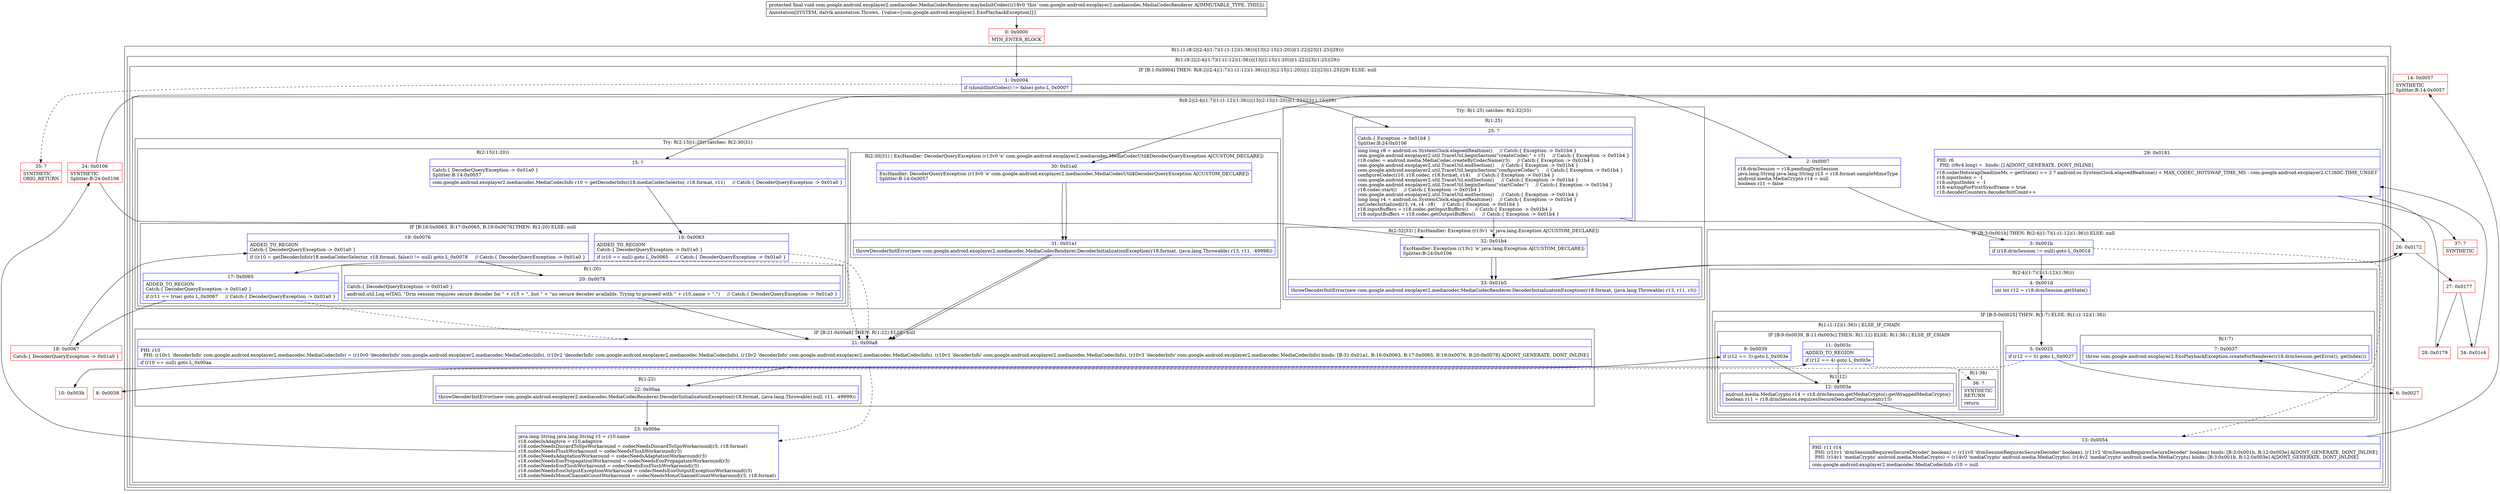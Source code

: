 digraph "CFG forcom.google.android.exoplayer2.mediacodec.MediaCodecRenderer.maybeInitCodec()V" {
subgraph cluster_Region_1081208122 {
label = "R(1:(1:(8:2|(2:4|(1:7)(1:(1:12)(1:36)))|13|(2:15|(1:20))|(1:22)|23|(1:25)|29)))";
node [shape=record,color=blue];
subgraph cluster_Region_1870257493 {
label = "R(1:(8:2|(2:4|(1:7)(1:(1:12)(1:36)))|13|(2:15|(1:20))|(1:22)|23|(1:25)|29))";
node [shape=record,color=blue];
subgraph cluster_IfRegion_1525160840 {
label = "IF [B:1:0x0004] THEN: R(8:2|(2:4|(1:7)(1:(1:12)(1:36)))|13|(2:15|(1:20))|(1:22)|23|(1:25)|29) ELSE: null";
node [shape=record,color=blue];
Node_1 [shape=record,label="{1\:\ 0x0004|if (shouldInitCodec() != false) goto L_0x0007\l}"];
subgraph cluster_Region_47426195 {
label = "R(8:2|(2:4|(1:7)(1:(1:12)(1:36)))|13|(2:15|(1:20))|(1:22)|23|(1:25)|29)";
node [shape=record,color=blue];
Node_2 [shape=record,label="{2\:\ 0x0007|r18.drmSession = r18.pendingDrmSession\ljava.lang.String java.lang.String r15 = r18.format.sampleMimeType\landroid.media.MediaCrypto r14 = null\lboolean r11 = false\l}"];
subgraph cluster_IfRegion_1532926920 {
label = "IF [B:3:0x001b] THEN: R(2:4|(1:7)(1:(1:12)(1:36))) ELSE: null";
node [shape=record,color=blue];
Node_3 [shape=record,label="{3\:\ 0x001b|if (r18.drmSession != null) goto L_0x001d\l}"];
subgraph cluster_Region_480909286 {
label = "R(2:4|(1:7)(1:(1:12)(1:36)))";
node [shape=record,color=blue];
Node_4 [shape=record,label="{4\:\ 0x001d|int int r12 = r18.drmSession.getState()\l}"];
subgraph cluster_IfRegion_10028464 {
label = "IF [B:5:0x0025] THEN: R(1:7) ELSE: R(1:(1:12)(1:36))";
node [shape=record,color=blue];
Node_5 [shape=record,label="{5\:\ 0x0025|if (r12 == 0) goto L_0x0027\l}"];
subgraph cluster_Region_344565156 {
label = "R(1:7)";
node [shape=record,color=blue];
Node_7 [shape=record,label="{7\:\ 0x0037|throw com.google.android.exoplayer2.ExoPlaybackException.createForRenderer(r18.drmSession.getError(), getIndex())\l}"];
}
subgraph cluster_Region_901464341 {
label = "R(1:(1:12)(1:36)) | ELSE_IF_CHAIN\l";
node [shape=record,color=blue];
subgraph cluster_IfRegion_1479313341 {
label = "IF [B:9:0x0039, B:11:0x003c] THEN: R(1:12) ELSE: R(1:36) | ELSE_IF_CHAIN\l";
node [shape=record,color=blue];
Node_9 [shape=record,label="{9\:\ 0x0039|if (r12 == 3) goto L_0x003e\l}"];
Node_11 [shape=record,label="{11\:\ 0x003c|ADDED_TO_REGION\l|if (r12 == 4) goto L_0x003e\l}"];
subgraph cluster_Region_22540912 {
label = "R(1:12)";
node [shape=record,color=blue];
Node_12 [shape=record,label="{12\:\ 0x003e|android.media.MediaCrypto r14 = r18.drmSession.getMediaCrypto().getWrappedMediaCrypto()\lboolean r11 = r18.drmSession.requiresSecureDecoderComponent(r15)\l}"];
}
subgraph cluster_Region_798308465 {
label = "R(1:36)";
node [shape=record,color=blue];
Node_36 [shape=record,label="{36\:\ ?|SYNTHETIC\lRETURN\l|return\l}"];
}
}
}
}
}
}
Node_13 [shape=record,label="{13\:\ 0x0054|PHI: r11 r14 \l  PHI: (r11v1 'drmSessionRequiresSecureDecoder' boolean) = (r11v0 'drmSessionRequiresSecureDecoder' boolean), (r11v2 'drmSessionRequiresSecureDecoder' boolean) binds: [B:3:0x001b, B:12:0x003e] A[DONT_GENERATE, DONT_INLINE]\l  PHI: (r14v1 'mediaCrypto' android.media.MediaCrypto) = (r14v0 'mediaCrypto' android.media.MediaCrypto), (r14v2 'mediaCrypto' android.media.MediaCrypto) binds: [B:3:0x001b, B:12:0x003e] A[DONT_GENERATE, DONT_INLINE]\l|com.google.android.exoplayer2.mediacodec.MediaCodecInfo r10 = null\l}"];
subgraph cluster_TryCatchRegion_3831440 {
label = "Try: R(2:15|(1:20)) catches: R(2:30|31)";
node [shape=record,color=blue];
subgraph cluster_Region_626426286 {
label = "R(2:15|(1:20))";
node [shape=record,color=blue];
Node_15 [shape=record,label="{15\:\ ?|Catch:\{ DecoderQueryException \-\> 0x01a0 \}\lSplitter:B:14:0x0057\l|com.google.android.exoplayer2.mediacodec.MediaCodecInfo r10 = getDecoderInfo(r18.mediaCodecSelector, r18.format, r11)     \/\/ Catch:\{ DecoderQueryException \-\> 0x01a0 \}\l}"];
subgraph cluster_IfRegion_464270086 {
label = "IF [B:16:0x0063, B:17:0x0065, B:19:0x0076] THEN: R(1:20) ELSE: null";
node [shape=record,color=blue];
Node_16 [shape=record,label="{16\:\ 0x0063|ADDED_TO_REGION\lCatch:\{ DecoderQueryException \-\> 0x01a0 \}\l|if (r10 == null) goto L_0x0065     \/\/ Catch:\{ DecoderQueryException \-\> 0x01a0 \}\l}"];
Node_17 [shape=record,label="{17\:\ 0x0065|ADDED_TO_REGION\lCatch:\{ DecoderQueryException \-\> 0x01a0 \}\l|if (r11 == true) goto L_0x0067     \/\/ Catch:\{ DecoderQueryException \-\> 0x01a0 \}\l}"];
Node_19 [shape=record,label="{19\:\ 0x0076|ADDED_TO_REGION\lCatch:\{ DecoderQueryException \-\> 0x01a0 \}\l|if ((r10 = getDecoderInfo(r18.mediaCodecSelector, r18.format, false)) != null) goto L_0x0078     \/\/ Catch:\{ DecoderQueryException \-\> 0x01a0 \}\l}"];
subgraph cluster_Region_1022806777 {
label = "R(1:20)";
node [shape=record,color=blue];
Node_20 [shape=record,label="{20\:\ 0x0078|Catch:\{ DecoderQueryException \-\> 0x01a0 \}\l|android.util.Log.w(TAG, \"Drm session requires secure decoder for \" + r15 + \", but \" + \"no secure decoder available. Trying to proceed with \" + r10.name + \".\")     \/\/ Catch:\{ DecoderQueryException \-\> 0x01a0 \}\l}"];
}
}
}
subgraph cluster_Region_285709192 {
label = "R(2:30|31) | ExcHandler: DecoderQueryException (r13v0 'e' com.google.android.exoplayer2.mediacodec.MediaCodecUtil$DecoderQueryException A[CUSTOM_DECLARE])\l";
node [shape=record,color=blue];
Node_30 [shape=record,label="{30\:\ 0x01a0|ExcHandler: DecoderQueryException (r13v0 'e' com.google.android.exoplayer2.mediacodec.MediaCodecUtil$DecoderQueryException A[CUSTOM_DECLARE])\lSplitter:B:14:0x0057\l}"];
Node_31 [shape=record,label="{31\:\ 0x01a1|throwDecoderInitError(new com.google.android.exoplayer2.mediacodec.MediaCodecRenderer.DecoderInitializationException(r18.format, (java.lang.Throwable) r13, r11, \-49998))\l}"];
}
}
subgraph cluster_IfRegion_823941534 {
label = "IF [B:21:0x00a8] THEN: R(1:22) ELSE: null";
node [shape=record,color=blue];
Node_21 [shape=record,label="{21\:\ 0x00a8|PHI: r10 \l  PHI: (r10v1 'decoderInfo' com.google.android.exoplayer2.mediacodec.MediaCodecInfo) = (r10v0 'decoderInfo' com.google.android.exoplayer2.mediacodec.MediaCodecInfo), (r10v2 'decoderInfo' com.google.android.exoplayer2.mediacodec.MediaCodecInfo), (r10v2 'decoderInfo' com.google.android.exoplayer2.mediacodec.MediaCodecInfo), (r10v3 'decoderInfo' com.google.android.exoplayer2.mediacodec.MediaCodecInfo), (r10v3 'decoderInfo' com.google.android.exoplayer2.mediacodec.MediaCodecInfo) binds: [B:31:0x01a1, B:16:0x0063, B:17:0x0065, B:19:0x0076, B:20:0x0078] A[DONT_GENERATE, DONT_INLINE]\l|if (r10 == null) goto L_0x00aa\l}"];
subgraph cluster_Region_1519965949 {
label = "R(1:22)";
node [shape=record,color=blue];
Node_22 [shape=record,label="{22\:\ 0x00aa|throwDecoderInitError(new com.google.android.exoplayer2.mediacodec.MediaCodecRenderer.DecoderInitializationException(r18.format, (java.lang.Throwable) null, r11, \-49999))\l}"];
}
}
Node_23 [shape=record,label="{23\:\ 0x00be|java.lang.String java.lang.String r3 = r10.name\lr18.codecIsAdaptive = r10.adaptive\lr18.codecNeedsDiscardToSpsWorkaround = codecNeedsDiscardToSpsWorkaround(r3, r18.format)\lr18.codecNeedsFlushWorkaround = codecNeedsFlushWorkaround(r3)\lr18.codecNeedsAdaptationWorkaround = codecNeedsAdaptationWorkaround(r3)\lr18.codecNeedsEosPropagationWorkaround = codecNeedsEosPropagationWorkaround(r3)\lr18.codecNeedsEosFlushWorkaround = codecNeedsEosFlushWorkaround(r3)\lr18.codecNeedsEosOutputExceptionWorkaround = codecNeedsEosOutputExceptionWorkaround(r3)\lr18.codecNeedsMonoChannelCountWorkaround = codecNeedsMonoChannelCountWorkaround(r3, r18.format)\l}"];
subgraph cluster_TryCatchRegion_1506232246 {
label = "Try: R(1:25) catches: R(2:32|33)";
node [shape=record,color=blue];
subgraph cluster_Region_978199366 {
label = "R(1:25)";
node [shape=record,color=blue];
Node_25 [shape=record,label="{25\:\ ?|Catch:\{ Exception \-\> 0x01b4 \}\lSplitter:B:24:0x0106\l|long long r8 = android.os.SystemClock.elapsedRealtime()     \/\/ Catch:\{ Exception \-\> 0x01b4 \}\lcom.google.android.exoplayer2.util.TraceUtil.beginSection(\"createCodec:\" + r3)     \/\/ Catch:\{ Exception \-\> 0x01b4 \}\lr18.codec = android.media.MediaCodec.createByCodecName(r3)     \/\/ Catch:\{ Exception \-\> 0x01b4 \}\lcom.google.android.exoplayer2.util.TraceUtil.endSection()     \/\/ Catch:\{ Exception \-\> 0x01b4 \}\lcom.google.android.exoplayer2.util.TraceUtil.beginSection(\"configureCodec\")     \/\/ Catch:\{ Exception \-\> 0x01b4 \}\lconfigureCodec(r10, r18.codec, r18.format, r14)     \/\/ Catch:\{ Exception \-\> 0x01b4 \}\lcom.google.android.exoplayer2.util.TraceUtil.endSection()     \/\/ Catch:\{ Exception \-\> 0x01b4 \}\lcom.google.android.exoplayer2.util.TraceUtil.beginSection(\"startCodec\")     \/\/ Catch:\{ Exception \-\> 0x01b4 \}\lr18.codec.start()     \/\/ Catch:\{ Exception \-\> 0x01b4 \}\lcom.google.android.exoplayer2.util.TraceUtil.endSection()     \/\/ Catch:\{ Exception \-\> 0x01b4 \}\llong long r4 = android.os.SystemClock.elapsedRealtime()     \/\/ Catch:\{ Exception \-\> 0x01b4 \}\lonCodecInitialized(r3, r4, r4 \- r8)     \/\/ Catch:\{ Exception \-\> 0x01b4 \}\lr18.inputBuffers = r18.codec.getInputBuffers()     \/\/ Catch:\{ Exception \-\> 0x01b4 \}\lr18.outputBuffers = r18.codec.getOutputBuffers()     \/\/ Catch:\{ Exception \-\> 0x01b4 \}\l}"];
}
subgraph cluster_Region_1263691761 {
label = "R(2:32|33) | ExcHandler: Exception (r13v1 'e' java.lang.Exception A[CUSTOM_DECLARE])\l";
node [shape=record,color=blue];
Node_32 [shape=record,label="{32\:\ 0x01b4|ExcHandler: Exception (r13v1 'e' java.lang.Exception A[CUSTOM_DECLARE])\lSplitter:B:24:0x0106\l}"];
Node_33 [shape=record,label="{33\:\ 0x01b5|throwDecoderInitError(new com.google.android.exoplayer2.mediacodec.MediaCodecRenderer.DecoderInitializationException(r18.format, (java.lang.Throwable) r13, r11, r3))\l}"];
}
}
Node_29 [shape=record,label="{29\:\ 0x0181|PHI: r6 \l  PHI: (r6v4 long) =  binds: [] A[DONT_GENERATE, DONT_INLINE]\l|r18.codecHotswapDeadlineMs = getState() == 2 ? android.os.SystemClock.elapsedRealtime() + MAX_CODEC_HOTSWAP_TIME_MS : com.google.android.exoplayer2.C1260C.TIME_UNSET\lr18.inputIndex = \-1\lr18.outputIndex = \-1\lr18.waitingForFirstSyncFrame = true\lr18.decoderCounters.decoderInitCount++\l}"];
}
}
}
}
subgraph cluster_Region_285709192 {
label = "R(2:30|31) | ExcHandler: DecoderQueryException (r13v0 'e' com.google.android.exoplayer2.mediacodec.MediaCodecUtil$DecoderQueryException A[CUSTOM_DECLARE])\l";
node [shape=record,color=blue];
Node_30 [shape=record,label="{30\:\ 0x01a0|ExcHandler: DecoderQueryException (r13v0 'e' com.google.android.exoplayer2.mediacodec.MediaCodecUtil$DecoderQueryException A[CUSTOM_DECLARE])\lSplitter:B:14:0x0057\l}"];
Node_31 [shape=record,label="{31\:\ 0x01a1|throwDecoderInitError(new com.google.android.exoplayer2.mediacodec.MediaCodecRenderer.DecoderInitializationException(r18.format, (java.lang.Throwable) r13, r11, \-49998))\l}"];
}
subgraph cluster_Region_1263691761 {
label = "R(2:32|33) | ExcHandler: Exception (r13v1 'e' java.lang.Exception A[CUSTOM_DECLARE])\l";
node [shape=record,color=blue];
Node_32 [shape=record,label="{32\:\ 0x01b4|ExcHandler: Exception (r13v1 'e' java.lang.Exception A[CUSTOM_DECLARE])\lSplitter:B:24:0x0106\l}"];
Node_33 [shape=record,label="{33\:\ 0x01b5|throwDecoderInitError(new com.google.android.exoplayer2.mediacodec.MediaCodecRenderer.DecoderInitializationException(r18.format, (java.lang.Throwable) r13, r11, r3))\l}"];
}
Node_0 [shape=record,color=red,label="{0\:\ 0x0000|MTH_ENTER_BLOCK\l}"];
Node_6 [shape=record,color=red,label="{6\:\ 0x0027}"];
Node_8 [shape=record,color=red,label="{8\:\ 0x0038}"];
Node_10 [shape=record,color=red,label="{10\:\ 0x003b}"];
Node_14 [shape=record,color=red,label="{14\:\ 0x0057|SYNTHETIC\lSplitter:B:14:0x0057\l}"];
Node_18 [shape=record,color=red,label="{18\:\ 0x0067|Catch:\{ DecoderQueryException \-\> 0x01a0 \}\l}"];
Node_24 [shape=record,color=red,label="{24\:\ 0x0106|SYNTHETIC\lSplitter:B:24:0x0106\l}"];
Node_26 [shape=record,color=red,label="{26\:\ 0x0172}"];
Node_27 [shape=record,color=red,label="{27\:\ 0x0177}"];
Node_28 [shape=record,color=red,label="{28\:\ 0x0179}"];
Node_34 [shape=record,color=red,label="{34\:\ 0x01c4}"];
Node_35 [shape=record,color=red,label="{35\:\ ?|SYNTHETIC\lORIG_RETURN\l}"];
Node_37 [shape=record,color=red,label="{37\:\ ?|SYNTHETIC\l}"];
MethodNode[shape=record,label="{protected final void com.google.android.exoplayer2.mediacodec.MediaCodecRenderer.maybeInitCodec((r18v0 'this' com.google.android.exoplayer2.mediacodec.MediaCodecRenderer A[IMMUTABLE_TYPE, THIS]))  | Annotation[SYSTEM, dalvik.annotation.Throws, \{value=[com.google.android.exoplayer2.ExoPlaybackException]\}]\l}"];
MethodNode -> Node_0;
Node_1 -> Node_2;
Node_1 -> Node_35[style=dashed];
Node_2 -> Node_3;
Node_3 -> Node_4;
Node_3 -> Node_13[style=dashed];
Node_4 -> Node_5;
Node_5 -> Node_6;
Node_5 -> Node_8[style=dashed];
Node_9 -> Node_10[style=dashed];
Node_9 -> Node_12;
Node_11 -> Node_12;
Node_11 -> Node_36[style=dashed];
Node_12 -> Node_13;
Node_13 -> Node_14;
Node_15 -> Node_16;
Node_16 -> Node_17;
Node_16 -> Node_21[style=dashed];
Node_17 -> Node_18;
Node_17 -> Node_21[style=dashed];
Node_19 -> Node_20;
Node_19 -> Node_21[style=dashed];
Node_20 -> Node_21;
Node_30 -> Node_31;
Node_31 -> Node_21;
Node_21 -> Node_22;
Node_21 -> Node_23[style=dashed];
Node_22 -> Node_23;
Node_23 -> Node_24;
Node_25 -> Node_26;
Node_25 -> Node_32;
Node_32 -> Node_33;
Node_33 -> Node_26;
Node_29 -> Node_37;
Node_30 -> Node_31;
Node_31 -> Node_21;
Node_32 -> Node_33;
Node_33 -> Node_26;
Node_0 -> Node_1;
Node_6 -> Node_7;
Node_8 -> Node_9;
Node_10 -> Node_11;
Node_14 -> Node_15;
Node_14 -> Node_30;
Node_18 -> Node_19;
Node_24 -> Node_25;
Node_24 -> Node_32;
Node_26 -> Node_27;
Node_27 -> Node_28;
Node_27 -> Node_34;
Node_28 -> Node_29;
Node_34 -> Node_29;
}

